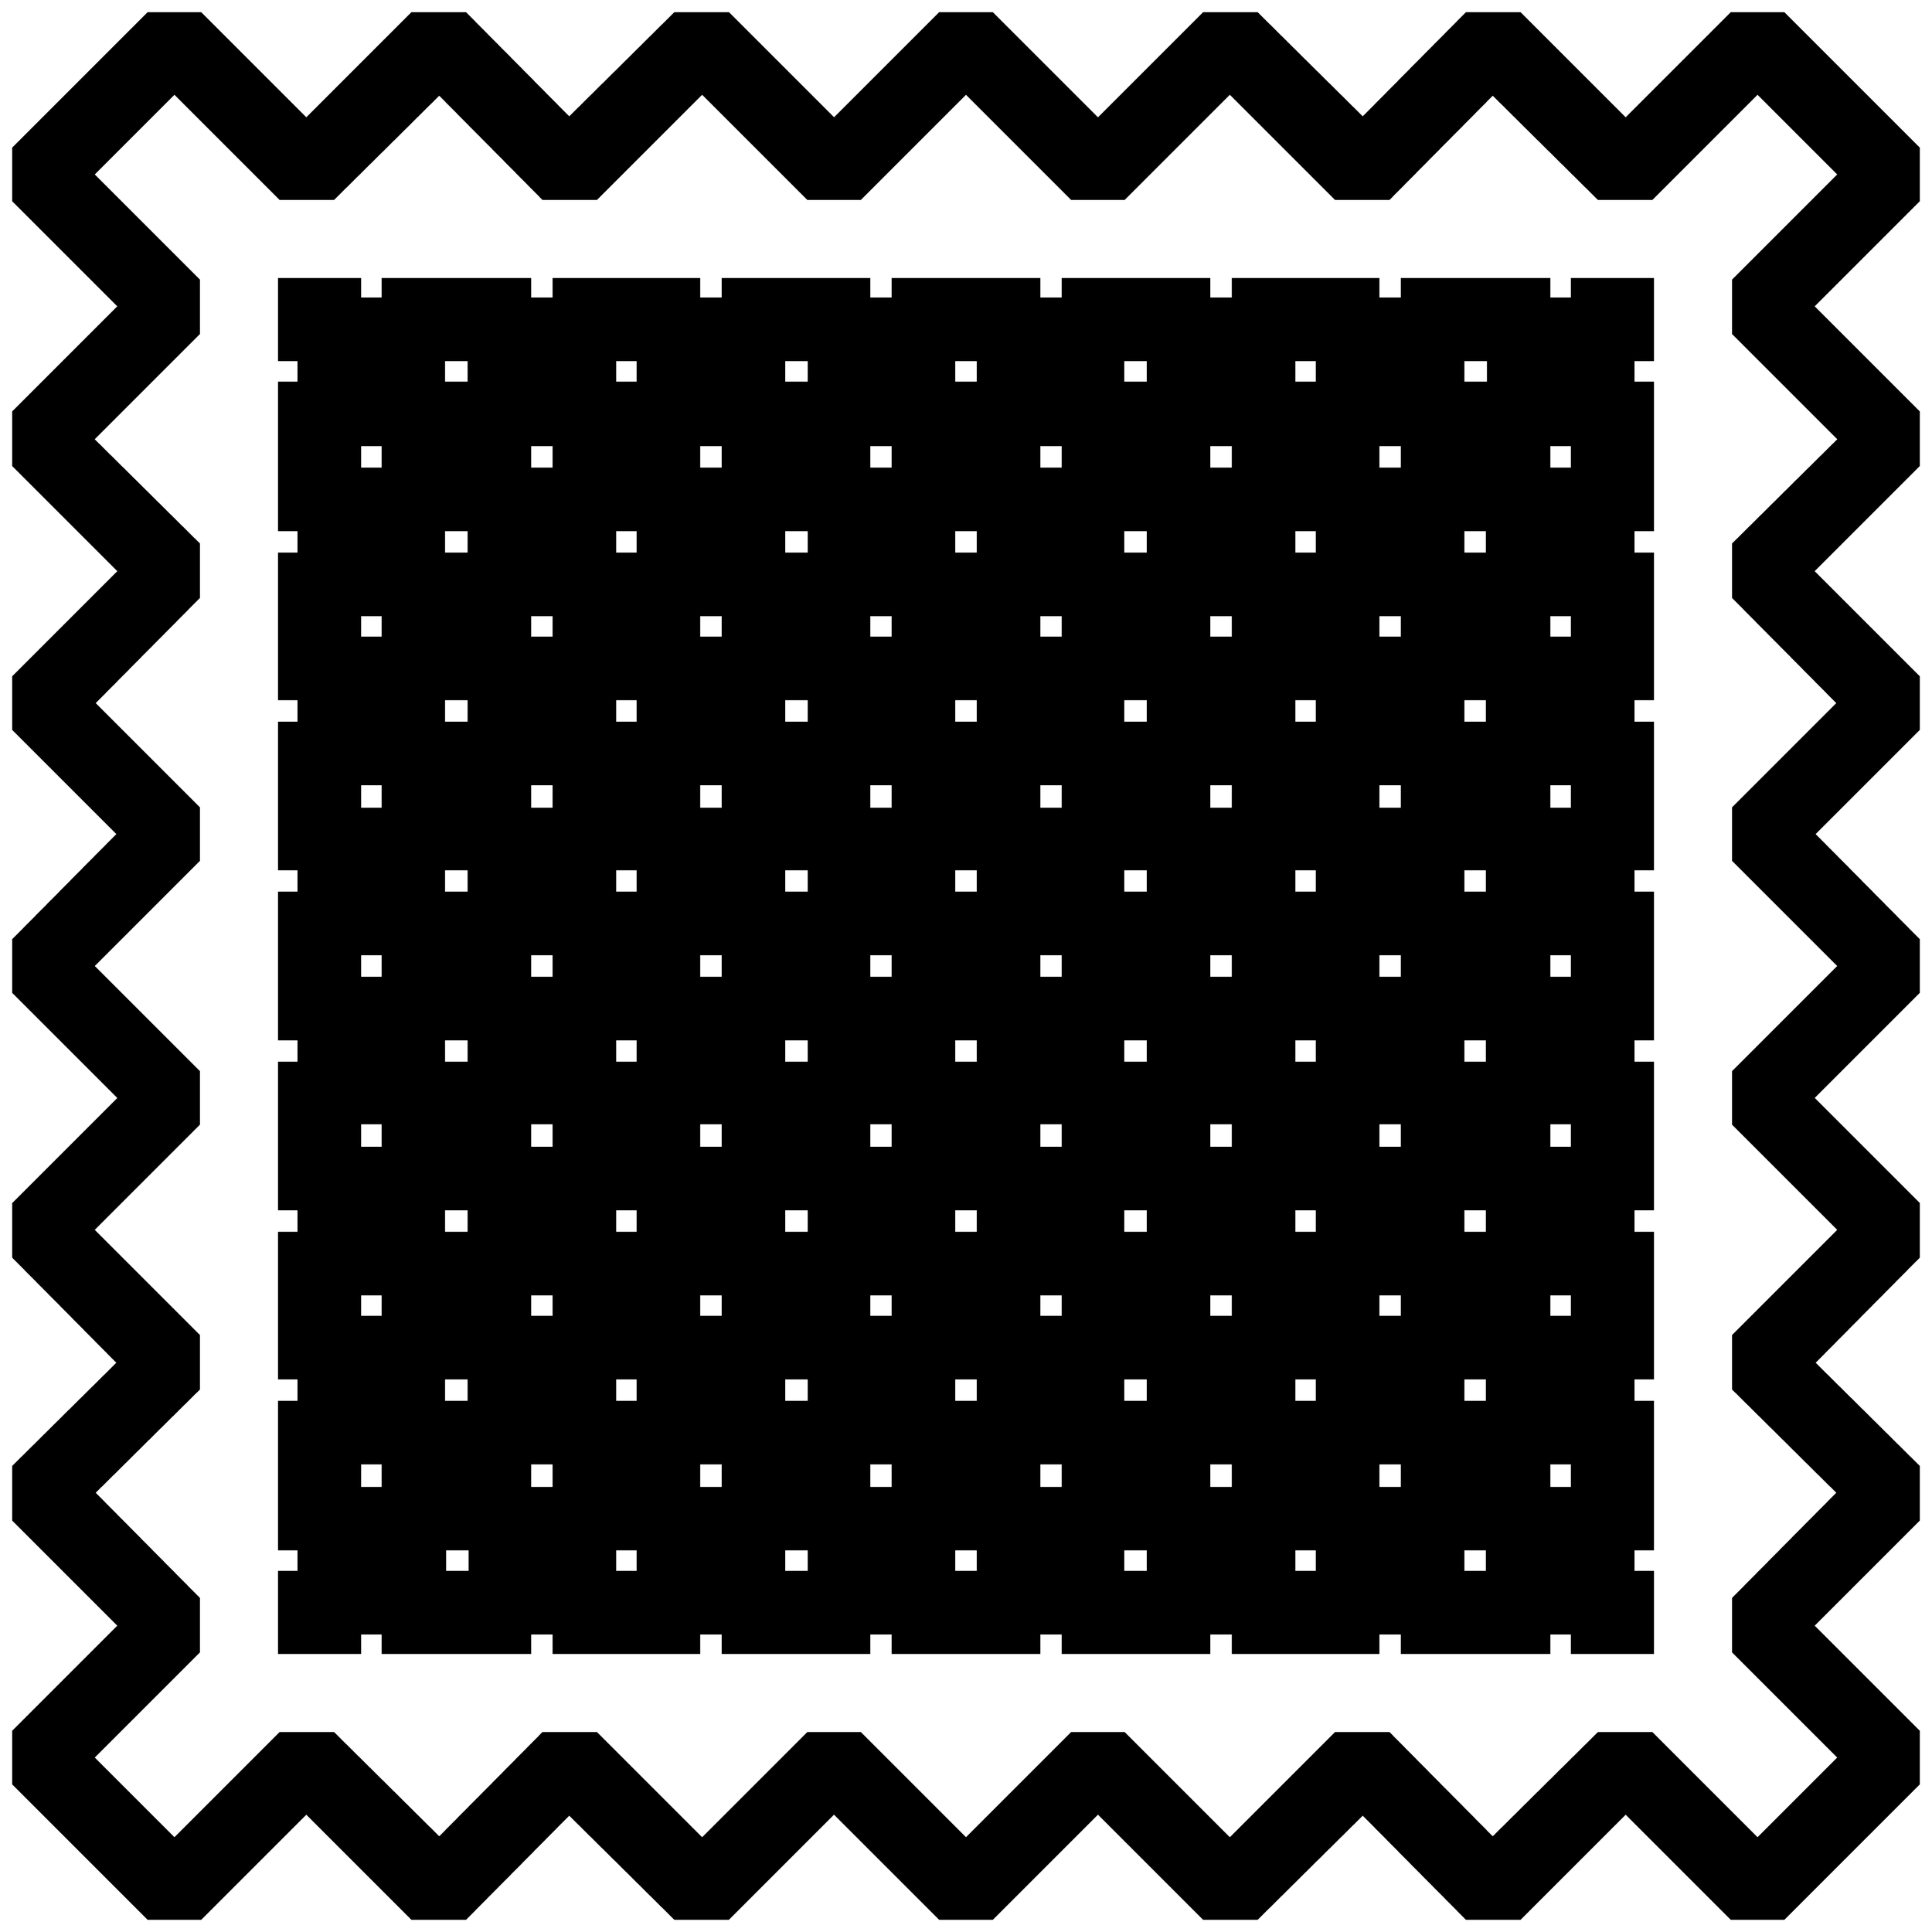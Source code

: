 


\begin{tikzpicture}[y=0.80pt, x=0.80pt, yscale=-1.0, xscale=1.0, inner sep=0pt, outer sep=0pt]
\begin{scope}[shift={(100.0,1706.0)},nonzero rule]
  \path[draw=.,fill=.,line width=1.600pt] (1999.0,255.0) --
    (1861.0,393.0) -- (1807.0,393.0) -- (1699.0,285.0) --
    (1591.0,393.0) -- (1536.0,393.0) -- (1430.0,286.0) --
    (1322.0,393.0) -- (1267.0,393.0) -- (1159.0,285.0) --
    (1051.0,393.0) -- (997.0,393.0) -- (889.0,285.0) --
    (781.0,393.0) -- (726.0,393.0) -- (618.0,286.0) --
    (512.0,393.0) -- (457.0,393.0) -- (349.0,285.0) --
    (241.0,393.0) -- (187.0,393.0) -- (49.0,255.0) --
    (49.0,201.0) -- (157.0,93.0) -- (49.0,-15.0) --
    (49.0,-70.0) -- (156.0,-176.0) -- (49.0,-284.0) --
    (49.0,-339.0) -- (157.0,-447.0) -- (49.0,-555.0) --
    (49.0,-609.0) -- (156.0,-717.0) -- (49.0,-824.0) --
    (49.0,-878.0) -- (157.0,-986.0) -- (49.0,-1094.0) --
    (49.0,-1149.0) -- (157.0,-1257.0) -- (49.0,-1365.0) --
    (49.0,-1419.0) -- (187.0,-1557.0) -- (241.0,-1557.0) --
    (349.0,-1449.0) -- (457.0,-1557.0) -- (512.0,-1557.0) --
    (618.0,-1450.0) -- (726.0,-1557.0) -- (781.0,-1557.0) --
    (889.0,-1449.0) -- (997.0,-1557.0) -- (1051.0,-1557.0) --
    (1159.0,-1449.0) -- (1267.0,-1557.0) -- (1322.0,-1557.0) --
    (1430.0,-1450.0) -- (1536.0,-1557.0) -- (1591.0,-1557.0) --
    (1699.0,-1449.0) -- (1807.0,-1557.0) -- (1861.0,-1557.0) --
    (1999.0,-1419.0) -- (1999.0,-1365.0) -- (1891.0,-1257.0) --
    (1999.0,-1149.0) -- (1999.0,-1094.0) -- (1891.0,-986.0) --
    (1999.0,-878.0) -- (1999.0,-824.0) -- (1892.0,-717.0) --
    (1999.0,-609.0) -- (1999.0,-555.0) -- (1891.0,-447.0) --
    (1999.0,-339.0) -- (1999.0,-284.0) -- (1892.0,-176.0) --
    (1999.0,-70.0) -- (1999.0,-15.0) -- (1891.0,93.0) --
    (1999.0,201.0) -- (1999.0,255.0) -- cycle(1917.0,228.0) --
    (1809.0,120.0) -- (1809.0,65.0) -- (1916.0,-43.0) --
    (1809.0,-149.0) -- (1809.0,-204.0) -- (1917.0,-312.0) --
    (1809.0,-420.0) -- (1809.0,-474.0) -- (1917.0,-582.0) --
    (1809.0,-690.0) -- (1809.0,-744.0) -- (1916.0,-851.0) --
    (1809.0,-959.0) -- (1809.0,-1014.0) -- (1917.0,-1121.0) --
    (1809.0,-1229.0) -- (1809.0,-1284.0) -- (1917.0,-1392.0) --
    (1834.0,-1475.0) -- (1726.0,-1367.0) -- (1671.0,-1367.0) --
    (1563.0,-1474.0) -- (1457.0,-1367.0) -- (1402.0,-1367.0) --
    (1294.0,-1475.0) -- (1186.0,-1367.0) -- (1132.0,-1367.0) --
    (1024.0,-1475.0) -- (916.0,-1367.0) -- (862.0,-1367.0) --
    (754.0,-1475.0) -- (646.0,-1367.0) -- (591.0,-1367.0) --
    (485.0,-1474.0) -- (377.0,-1367.0) -- (322.0,-1367.0) --
    (214.0,-1475.0) -- (131.0,-1392.0) -- (239.0,-1284.0) --
    (239.0,-1229.0) -- (131.0,-1121.0) -- (239.0,-1014.0) --
    (239.0,-959.0) -- (132.0,-851.0) -- (239.0,-744.0) --
    (239.0,-690.0) -- (131.0,-582.0) -- (239.0,-474.0) --
    (239.0,-420.0) -- (131.0,-312.0) -- (239.0,-204.0) --
    (239.0,-149.0) -- (132.0,-43.0) -- (239.0,65.0) --
    (239.0,120.0) -- (131.0,228.0) -- (214.0,311.0) --
    (322.0,203.0) -- (377.0,203.0) -- (485.0,310.0) --
    (591.0,203.0) -- (646.0,203.0) -- (754.0,311.0) --
    (862.0,203.0) -- (916.0,203.0) -- (1024.0,311.0) --
    (1132.0,203.0) -- (1186.0,203.0) -- (1294.0,311.0) --
    (1402.0,203.0) -- (1457.0,203.0) -- (1563.0,310.0) --
    (1671.0,203.0) -- (1726.0,203.0) -- (1834.0,311.0) --
    (1917.0,228.0) -- cycle(1727.0,121.0) -- (1644.0,121.0) --
    (1644.0,101.0) -- (1621.0,101.0) -- (1621.0,121.0) --
    (1470.0,121.0) -- (1470.0,101.0) -- (1446.0,101.0) --
    (1446.0,121.0) -- (1297.0,121.0) -- (1297.0,101.0) --
    (1273.0,101.0) -- (1273.0,121.0) -- (1123.0,121.0) --
    (1123.0,101.0) -- (1099.0,101.0) -- (1099.0,121.0) --
    (949.0,121.0) -- (949.0,101.0) -- (925.0,101.0) --
    (925.0,121.0) -- (775.0,121.0) -- (775.0,101.0) --
    (751.0,101.0) -- (751.0,121.0) -- (602.0,121.0) --
    (602.0,101.0) -- (578.0,101.0) -- (578.0,121.0) --
    (427.0,121.0) -- (427.0,101.0) -- (404.0,101.0) --
    (404.0,121.0) -- (321.0,121.0) -- (321.0,38.0) --
    (341.0,38.0) -- (341.0,15.0) -- (321.0,15.0) --
    (321.0,-136.0) -- (341.0,-136.0) -- (341.0,-160.0) --
    (321.0,-160.0) -- (321.0,-309.0) -- (341.0,-309.0) --
    (341.0,-333.0) -- (321.0,-333.0) -- (321.0,-483.0) --
    (341.0,-483.0) -- (341.0,-507.0) -- (321.0,-507.0) --
    (321.0,-657.0) -- (341.0,-657.0) -- (341.0,-681.0) --
    (321.0,-681.0) -- (321.0,-831.0) -- (341.0,-831.0) --
    (341.0,-855.0) -- (321.0,-855.0) -- (321.0,-1004.0) --
    (341.0,-1004.0) -- (341.0,-1028.0) -- (321.0,-1028.0) --
    (321.0,-1179.0) -- (341.0,-1179.0) -- (341.0,-1202.0) --
    (321.0,-1202.0) -- (321.0,-1285.0) -- (404.0,-1285.0) --
    (404.0,-1265.0) -- (427.0,-1265.0) -- (427.0,-1285.0) --
    (578.0,-1285.0) -- (578.0,-1265.0) -- (602.0,-1265.0) --
    (602.0,-1285.0) -- (751.0,-1285.0) -- (751.0,-1265.0) --
    (775.0,-1265.0) -- (775.0,-1285.0) -- (925.0,-1285.0) --
    (925.0,-1265.0) -- (949.0,-1265.0) -- (949.0,-1285.0) --
    (1099.0,-1285.0) -- (1099.0,-1265.0) -- (1123.0,-1265.0) --
    (1123.0,-1285.0) -- (1273.0,-1285.0) -- (1273.0,-1265.0) --
    (1297.0,-1265.0) -- (1297.0,-1285.0) -- (1446.0,-1285.0) --
    (1446.0,-1265.0) -- (1470.0,-1265.0) -- (1470.0,-1285.0) --
    (1621.0,-1285.0) -- (1621.0,-1265.0) -- (1644.0,-1265.0) --
    (1644.0,-1285.0) -- (1727.0,-1285.0) -- (1727.0,-1202.0) --
    (1707.0,-1202.0) -- (1707.0,-1179.0) -- (1727.0,-1179.0) --
    (1727.0,-1028.0) -- (1707.0,-1028.0) -- (1707.0,-1004.0) --
    (1727.0,-1004.0) -- (1727.0,-855.0) -- (1707.0,-855.0) --
    (1707.0,-831.0) -- (1727.0,-831.0) -- (1727.0,-681.0) --
    (1707.0,-681.0) -- (1707.0,-657.0) -- (1727.0,-657.0) --
    (1727.0,-507.0) -- (1707.0,-507.0) -- (1707.0,-483.0) --
    (1727.0,-483.0) -- (1727.0,-333.0) -- (1707.0,-333.0) --
    (1707.0,-309.0) -- (1727.0,-309.0) -- (1727.0,-160.0) --
    (1707.0,-160.0) -- (1707.0,-136.0) -- (1727.0,-136.0) --
    (1727.0,15.0) -- (1707.0,15.0) -- (1707.0,38.0) --
    (1727.0,38.0) -- (1727.0,121.0) -- cycle(1558.0,-1179.0) --
    (1558.0,-1202.0) -- (1533.0,-1202.0) -- (1533.0,-1179.0) --
    (1558.0,-1179.0) -- cycle(1644.0,-1091.0) --
    (1644.0,-1115.0) -- (1621.0,-1115.0) -- (1621.0,-1091.0) --
    (1644.0,-1091.0) -- cycle(1383.0,-1179.0) --
    (1383.0,-1202.0) -- (1360.0,-1202.0) -- (1360.0,-1179.0) --
    (1383.0,-1179.0) -- cycle(1644.0,-918.0) -- (1644.0,-941.0)
    -- (1621.0,-941.0) -- (1621.0,-918.0) -- (1644.0,-918.0) --
    cycle(1470.0,-1091.0) -- (1470.0,-1115.0) --
    (1446.0,-1115.0) -- (1446.0,-1091.0) -- (1470.0,-1091.0) --
    cycle(1557.0,-1004.0) -- (1557.0,-1028.0) --
    (1533.0,-1028.0) -- (1533.0,-1004.0) -- (1557.0,-1004.0) --
    cycle(1210.0,-1179.0) -- (1210.0,-1202.0) --
    (1185.0,-1202.0) -- (1185.0,-1179.0) -- (1210.0,-1179.0) --
    cycle(1297.0,-1091.0) -- (1297.0,-1115.0) --
    (1273.0,-1115.0) -- (1273.0,-1091.0) -- (1297.0,-1091.0) --
    cycle(1557.0,-831.0) -- (1557.0,-855.0) -- (1533.0,-855.0)
    -- (1533.0,-831.0) -- (1557.0,-831.0) --
    cycle(1644.0,-743.0) -- (1644.0,-768.0) -- (1621.0,-768.0)
    -- (1621.0,-743.0) -- (1644.0,-743.0) --
    cycle(1383.0,-1004.0) -- (1383.0,-1028.0) --
    (1360.0,-1028.0) -- (1360.0,-1004.0) -- (1383.0,-1004.0) --
    cycle(1470.0,-918.0) -- (1470.0,-941.0) -- (1446.0,-941.0)
    -- (1446.0,-918.0) -- (1470.0,-918.0) --
    cycle(1036.0,-1179.0) -- (1036.0,-1202.0) --
    (1012.0,-1202.0) -- (1012.0,-1179.0) -- (1036.0,-1179.0) --
    cycle(1297.0,-918.0) -- (1297.0,-941.0) -- (1273.0,-941.0)
    -- (1273.0,-918.0) -- (1297.0,-918.0) --
    cycle(1383.0,-831.0) -- (1383.0,-855.0) -- (1360.0,-855.0)
    -- (1360.0,-831.0) -- (1383.0,-831.0) --
    cycle(1644.0,-570.0) -- (1644.0,-594.0) -- (1621.0,-594.0)
    -- (1621.0,-570.0) -- (1644.0,-570.0) --
    cycle(1123.0,-1091.0) -- (1123.0,-1115.0) --
    (1099.0,-1115.0) -- (1099.0,-1091.0) -- (1123.0,-1091.0) --
    cycle(1557.0,-657.0) -- (1557.0,-681.0) -- (1533.0,-681.0)
    -- (1533.0,-657.0) -- (1557.0,-657.0) --
    cycle(1210.0,-1004.0) -- (1210.0,-1028.0) --
    (1185.0,-1028.0) -- (1185.0,-1004.0) -- (1210.0,-1004.0) --
    cycle(1470.0,-743.0) -- (1470.0,-768.0) -- (1446.0,-768.0)
    -- (1446.0,-743.0) -- (1470.0,-743.0) --
    cycle(863.0,-1179.0) -- (863.0,-1202.0) -- (838.0,-1202.0)
    -- (838.0,-1179.0) -- (863.0,-1179.0) --
    cycle(1644.0,-396.0) -- (1644.0,-421.0) -- (1621.0,-421.0)
    -- (1621.0,-396.0) -- (1644.0,-396.0) --
    cycle(1123.0,-918.0) -- (1123.0,-941.0) -- (1099.0,-941.0)
    -- (1099.0,-918.0) -- (1123.0,-918.0) --
    cycle(1210.0,-831.0) -- (1210.0,-855.0) -- (1185.0,-855.0)
    -- (1185.0,-831.0) -- (1210.0,-831.0) --
    cycle(1297.0,-743.0) -- (1297.0,-768.0) -- (1273.0,-768.0)
    -- (1273.0,-743.0) -- (1297.0,-743.0) --
    cycle(1383.0,-657.0) -- (1383.0,-681.0) -- (1360.0,-681.0)
    -- (1360.0,-657.0) -- (1383.0,-657.0) --
    cycle(949.0,-1091.0) -- (949.0,-1115.0) -- (925.0,-1115.0)
    -- (925.0,-1091.0) -- (949.0,-1091.0) --
    cycle(1036.0,-1004.0) -- (1036.0,-1028.0) --
    (1012.0,-1028.0) -- (1012.0,-1004.0) -- (1036.0,-1004.0) --
    cycle(1470.0,-570.0) -- (1470.0,-594.0) -- (1446.0,-594.0)
    -- (1446.0,-570.0) -- (1470.0,-570.0) --
    cycle(1557.0,-483.0) -- (1557.0,-507.0) -- (1533.0,-507.0)
    -- (1533.0,-483.0) -- (1557.0,-483.0) --
    cycle(688.0,-1179.0) -- (688.0,-1202.0) -- (665.0,-1202.0)
    -- (665.0,-1179.0) -- (688.0,-1179.0) --
    cycle(1036.0,-831.0) -- (1036.0,-855.0) -- (1012.0,-855.0)
    -- (1012.0,-831.0) -- (1036.0,-831.0) --
    cycle(1297.0,-570.0) -- (1297.0,-594.0) -- (1273.0,-594.0)
    -- (1273.0,-570.0) -- (1297.0,-570.0) --
    cycle(1644.0,-223.0) -- (1644.0,-246.0) -- (1621.0,-246.0)
    -- (1621.0,-223.0) -- (1644.0,-223.0) --
    cycle(863.0,-1004.0) -- (863.0,-1028.0) -- (838.0,-1028.0)
    -- (838.0,-1004.0) -- (863.0,-1004.0) -- cycle(949.0,-918.0)
    -- (949.0,-941.0) -- (925.0,-941.0) -- (925.0,-918.0) --
    (949.0,-918.0) -- cycle(1123.0,-743.0) -- (1123.0,-768.0) --
    (1099.0,-768.0) -- (1099.0,-743.0) -- (1123.0,-743.0) --
    cycle(1210.0,-657.0) -- (1210.0,-681.0) -- (1185.0,-681.0)
    -- (1185.0,-657.0) -- (1210.0,-657.0) --
    cycle(1383.0,-483.0) -- (1383.0,-507.0) -- (1360.0,-507.0)
    -- (1360.0,-483.0) -- (1383.0,-483.0) --
    cycle(1470.0,-396.0) -- (1470.0,-421.0) -- (1446.0,-421.0)
    -- (1446.0,-396.0) -- (1470.0,-396.0) --
    cycle(775.0,-1091.0) -- (775.0,-1115.0) -- (751.0,-1115.0)
    -- (751.0,-1091.0) -- (775.0,-1091.0) --
    cycle(1557.0,-309.0) -- (1557.0,-333.0) -- (1533.0,-333.0)
    -- (1533.0,-309.0) -- (1557.0,-309.0) -- cycle(863.0,-831.0)
    -- (863.0,-855.0) -- (838.0,-855.0) -- (838.0,-831.0) --
    (863.0,-831.0) -- cycle(1297.0,-396.0) -- (1297.0,-421.0) --
    (1273.0,-421.0) -- (1273.0,-396.0) -- (1297.0,-396.0) --
    cycle(515.0,-1179.0) -- (515.0,-1202.0) -- (490.0,-1202.0)
    -- (490.0,-1179.0) -- (515.0,-1179.0) --
    cycle(602.0,-1091.0) -- (602.0,-1115.0) -- (578.0,-1115.0)
    -- (578.0,-1091.0) -- (602.0,-1091.0) --
    cycle(1036.0,-657.0) -- (1036.0,-681.0) -- (1012.0,-681.0)
    -- (1012.0,-657.0) -- (1036.0,-657.0) --
    cycle(1123.0,-570.0) -- (1123.0,-594.0) -- (1099.0,-594.0)
    -- (1099.0,-570.0) -- (1123.0,-570.0) --
    cycle(1557.0,-136.0) -- (1557.0,-160.0) -- (1533.0,-160.0)
    -- (1533.0,-136.0) -- (1557.0,-136.0) -- cycle(1644.0,-48.0)
    -- (1644.0,-73.0) -- (1621.0,-73.0) -- (1621.0,-48.0) --
    (1644.0,-48.0) -- cycle(688.0,-1004.0) -- (688.0,-1028.0) --
    (665.0,-1028.0) -- (665.0,-1004.0) -- (688.0,-1004.0) --
    cycle(775.0,-918.0) -- (775.0,-941.0) -- (751.0,-941.0) --
    (751.0,-918.0) -- (775.0,-918.0) -- cycle(949.0,-743.0) --
    (949.0,-768.0) -- (925.0,-768.0) -- (925.0,-743.0) --
    (949.0,-743.0) -- cycle(1210.0,-483.0) -- (1210.0,-507.0) --
    (1185.0,-507.0) -- (1185.0,-483.0) -- (1210.0,-483.0) --
    cycle(1383.0,-309.0) -- (1383.0,-333.0) -- (1360.0,-333.0)
    -- (1360.0,-309.0) -- (1383.0,-309.0) --
    cycle(1470.0,-223.0) -- (1470.0,-246.0) -- (1446.0,-246.0)
    -- (1446.0,-223.0) -- (1470.0,-223.0) -- cycle(602.0,-918.0)
    -- (602.0,-941.0) -- (578.0,-941.0) -- (578.0,-918.0) --
    (602.0,-918.0) -- cycle(688.0,-831.0) -- (688.0,-855.0) --
    (665.0,-855.0) -- (665.0,-831.0) -- (688.0,-831.0) --
    cycle(863.0,-657.0) -- (863.0,-681.0) -- (838.0,-681.0) --
    (838.0,-657.0) -- (863.0,-657.0) -- cycle(1123.0,-396.0) --
    (1123.0,-421.0) -- (1099.0,-421.0) -- (1099.0,-396.0) --
    (1123.0,-396.0) -- cycle(1297.0,-223.0) -- (1297.0,-246.0)
    -- (1273.0,-246.0) -- (1273.0,-223.0) -- (1297.0,-223.0) --
    cycle(1383.0,-136.0) -- (1383.0,-160.0) -- (1360.0,-160.0)
    -- (1360.0,-136.0) -- (1383.0,-136.0) -- cycle(949.0,-570.0)
    -- (949.0,-594.0) -- (925.0,-594.0) -- (925.0,-570.0) --
    (949.0,-570.0) -- cycle(1036.0,-483.0) -- (1036.0,-507.0) --
    (1012.0,-507.0) -- (1012.0,-483.0) -- (1036.0,-483.0) --
    cycle(427.0,-1091.0) -- (427.0,-1115.0) -- (404.0,-1115.0)
    -- (404.0,-1091.0) -- (427.0,-1091.0) --
    cycle(515.0,-1004.0) -- (515.0,-1028.0) -- (490.0,-1028.0)
    -- (490.0,-1004.0) -- (515.0,-1004.0) -- cycle(775.0,-743.0)
    -- (775.0,-768.0) -- (751.0,-768.0) -- (751.0,-743.0) --
    (775.0,-743.0) -- cycle(1210.0,-309.0) -- (1210.0,-333.0) --
    (1185.0,-333.0) -- (1185.0,-309.0) -- (1210.0,-309.0) --
    cycle(1470.0,-48.0) -- (1470.0,-73.0) -- (1446.0,-73.0) --
    (1446.0,-48.0) -- (1470.0,-48.0) -- cycle(1557.0,38.0) --
    (1557.0,15.0) -- (1533.0,15.0) -- (1533.0,38.0) --
    (1557.0,38.0) -- cycle(515.0,-831.0) -- (515.0,-855.0) --
    (490.0,-855.0) -- (490.0,-831.0) -- (515.0,-831.0) --
    cycle(602.0,-743.0) -- (602.0,-768.0) -- (578.0,-768.0) --
    (578.0,-743.0) -- (602.0,-743.0) -- cycle(688.0,-657.0) --
    (688.0,-681.0) -- (665.0,-681.0) -- (665.0,-657.0) --
    (688.0,-657.0) -- cycle(863.0,-483.0) -- (863.0,-507.0) --
    (838.0,-507.0) -- (838.0,-483.0) -- (863.0,-483.0) --
    cycle(949.0,-396.0) -- (949.0,-421.0) -- (925.0,-421.0) --
    (925.0,-396.0) -- (949.0,-396.0) -- cycle(1123.0,-223.0) --
    (1123.0,-246.0) -- (1099.0,-246.0) -- (1099.0,-223.0) --
    (1123.0,-223.0) -- cycle(1210.0,-136.0) -- (1210.0,-160.0)
    -- (1185.0,-160.0) -- (1185.0,-136.0) -- (1210.0,-136.0) --
    cycle(1297.0,-48.0) -- (1297.0,-73.0) -- (1273.0,-73.0) --
    (1273.0,-48.0) -- (1297.0,-48.0) -- cycle(427.0,-918.0) --
    (427.0,-941.0) -- (404.0,-941.0) -- (404.0,-918.0) --
    (427.0,-918.0) -- cycle(775.0,-570.0) -- (775.0,-594.0) --
    (751.0,-594.0) -- (751.0,-570.0) -- (775.0,-570.0) --
    cycle(1036.0,-309.0) -- (1036.0,-333.0) -- (1012.0,-333.0)
    -- (1012.0,-309.0) -- (1036.0,-309.0) -- cycle(1383.0,38.0)
    -- (1383.0,15.0) -- (1360.0,15.0) -- (1360.0,38.0) --
    (1383.0,38.0) -- cycle(602.0,-570.0) -- (602.0,-594.0) --
    (578.0,-594.0) -- (578.0,-570.0) -- (602.0,-570.0) --
    cycle(1036.0,-136.0) -- (1036.0,-160.0) -- (1012.0,-160.0)
    -- (1012.0,-136.0) -- (1036.0,-136.0) -- cycle(515.0,-657.0)
    -- (515.0,-681.0) -- (490.0,-681.0) -- (490.0,-657.0) --
    (515.0,-657.0) -- cycle(688.0,-483.0) -- (688.0,-507.0) --
    (665.0,-507.0) -- (665.0,-483.0) -- (688.0,-483.0) --
    cycle(775.0,-396.0) -- (775.0,-421.0) -- (751.0,-421.0) --
    (751.0,-396.0) -- (775.0,-396.0) -- cycle(863.0,-309.0) --
    (863.0,-333.0) -- (838.0,-333.0) -- (838.0,-309.0) --
    (863.0,-309.0) -- cycle(949.0,-223.0) -- (949.0,-246.0) --
    (925.0,-246.0) -- (925.0,-223.0) -- (949.0,-223.0) --
    cycle(1123.0,-48.0) -- (1123.0,-73.0) -- (1099.0,-73.0) --
    (1099.0,-48.0) -- (1123.0,-48.0) -- cycle(427.0,-743.0) --
    (427.0,-768.0) -- (404.0,-768.0) -- (404.0,-743.0) --
    (427.0,-743.0) -- cycle(1210.0,38.0) -- (1210.0,15.0) --
    (1185.0,15.0) -- (1185.0,38.0) -- (1210.0,38.0) --
    cycle(602.0,-396.0) -- (602.0,-421.0) -- (578.0,-421.0) --
    (578.0,-396.0) -- (602.0,-396.0) -- cycle(863.0,-136.0) --
    (863.0,-160.0) -- (838.0,-160.0) -- (838.0,-136.0) --
    (863.0,-136.0) -- cycle(427.0,-570.0) -- (427.0,-594.0) --
    (404.0,-594.0) -- (404.0,-570.0) -- (427.0,-570.0) --
    cycle(515.0,-483.0) -- (515.0,-507.0) -- (490.0,-507.0) --
    (490.0,-483.0) -- (515.0,-483.0) -- cycle(688.0,-309.0) --
    (688.0,-333.0) -- (665.0,-333.0) -- (665.0,-309.0) --
    (688.0,-309.0) -- cycle(775.0,-223.0) -- (775.0,-246.0) --
    (751.0,-246.0) -- (751.0,-223.0) -- (775.0,-223.0) --
    cycle(949.0,-48.0) -- (949.0,-73.0) -- (925.0,-73.0) --
    (925.0,-48.0) -- (949.0,-48.0) -- cycle(1036.0,38.0) --
    (1036.0,15.0) -- (1012.0,15.0) -- (1012.0,38.0) --
    (1036.0,38.0) -- cycle(602.0,-223.0) -- (602.0,-246.0) --
    (578.0,-246.0) -- (578.0,-223.0) -- (602.0,-223.0) --
    cycle(688.0,-136.0) -- (688.0,-160.0) -- (665.0,-160.0) --
    (665.0,-136.0) -- (688.0,-136.0) -- cycle(427.0,-396.0) --
    (427.0,-421.0) -- (404.0,-421.0) -- (404.0,-396.0) --
    (427.0,-396.0) -- cycle(863.0,38.0) -- (863.0,15.0) --
    (838.0,15.0) -- (838.0,38.0) -- (863.0,38.0) --
    cycle(515.0,-309.0) -- (515.0,-333.0) -- (490.0,-333.0) --
    (490.0,-309.0) -- (515.0,-309.0) -- cycle(775.0,-48.0) --
    (775.0,-73.0) -- (751.0,-73.0) -- (751.0,-48.0) --
    (775.0,-48.0) -- cycle(515.0,-136.0) -- (515.0,-160.0) --
    (490.0,-160.0) -- (490.0,-136.0) -- (515.0,-136.0) --
    cycle(602.0,-48.0) -- (602.0,-73.0) -- (578.0,-73.0) --
    (578.0,-48.0) -- (602.0,-48.0) -- cycle(427.0,-223.0) --
    (427.0,-246.0) -- (404.0,-246.0) -- (404.0,-223.0) --
    (427.0,-223.0) -- cycle(688.0,38.0) -- (688.0,15.0) --
    (665.0,15.0) -- (665.0,38.0) -- (688.0,38.0) --
    cycle(516.0,38.0) -- (516.0,15.0) -- (491.0,15.0) --
    (491.0,38.0) -- (516.0,38.0) -- cycle(427.0,-48.0) --
    (427.0,-73.0) -- (404.0,-73.0) -- (404.0,-48.0) --
    (427.0,-48.0) -- cycle;
\end{scope}

\end{tikzpicture}

